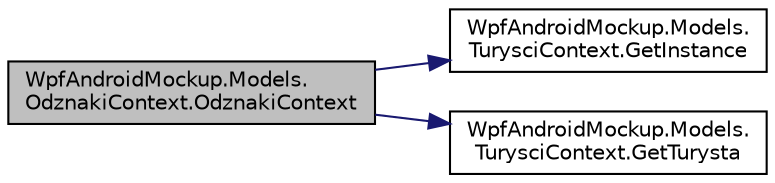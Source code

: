 digraph "WpfAndroidMockup.Models.OdznakiContext.OdznakiContext"
{
 // INTERACTIVE_SVG=YES
  edge [fontname="Helvetica",fontsize="10",labelfontname="Helvetica",labelfontsize="10"];
  node [fontname="Helvetica",fontsize="10",shape=record];
  rankdir="LR";
  Node0 [label="WpfAndroidMockup.Models.\lOdznakiContext.OdznakiContext",height=0.2,width=0.4,color="black", fillcolor="grey75", style="filled", fontcolor="black"];
  Node0 -> Node1 [color="midnightblue",fontsize="10",style="solid",fontname="Helvetica"];
  Node1 [label="WpfAndroidMockup.Models.\lTurysciContext.GetInstance",height=0.2,width=0.4,color="black", fillcolor="white", style="filled",URL="$class_wpf_android_mockup_1_1_models_1_1_turysci_context.html#acc2d2768cbb9feafe27df5bc76a1b40e",tooltip="Zwraca instancje singletonu. "];
  Node0 -> Node2 [color="midnightblue",fontsize="10",style="solid",fontname="Helvetica"];
  Node2 [label="WpfAndroidMockup.Models.\lTurysciContext.GetTurysta",height=0.2,width=0.4,color="black", fillcolor="white", style="filled",URL="$class_wpf_android_mockup_1_1_models_1_1_turysci_context.html#a4a7cb87b071af7368611f241f09ce79b",tooltip="Akcesor dla turysty. "];
}
